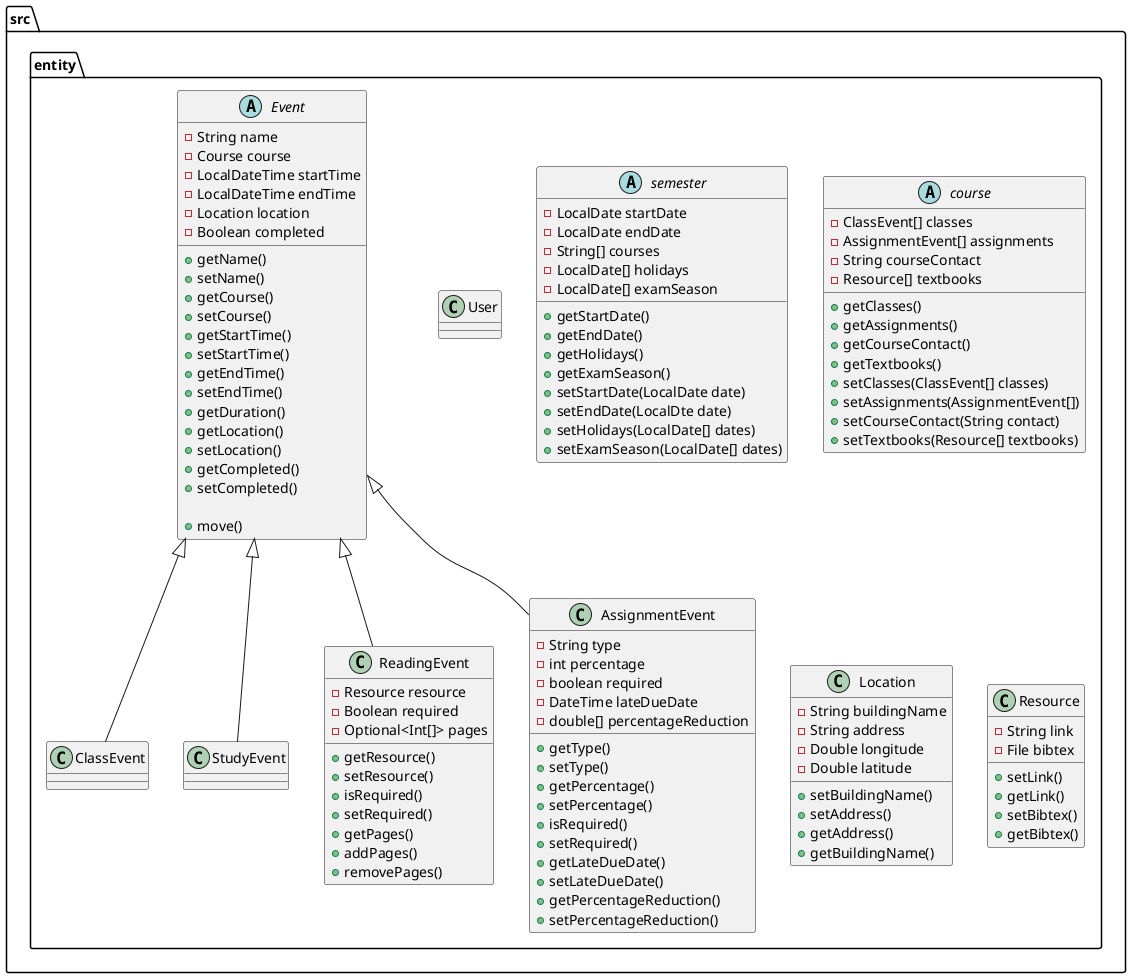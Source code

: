 @startuml

folder src {

    folder entity {

        abstract Event {
            -String name
            -Course course
            -LocalDateTime startTime
            -LocalDateTime endTime
            -Location location
            -Boolean completed

            +getName()
            +setName()
            +getCourse()
            +setCourse()
            +getStartTime()
            +setStartTime()
            +getEndTime()
            +setEndTime()
            +getDuration()
            +getLocation()
            +setLocation()
            +getCompleted()
            +setCompleted()

            +move()  /' Moves start and end times in unison '/
        }

        class ClassEvent extends Event {
        }

        class StudyEvent extends Event {
        }

        class ReadingEvent extends Event {
            -Resource resource
            -Boolean required
            -Optional<Int[]> pages

            +getResource()
            +setResource()
            +isRequired()
            +setRequired()
            +getPages()
            +addPages()
            +removePages()
        }

        class AssignmentEvent extends Event {
            - String type
            - int percentage
            - boolean required
            - DateTime lateDueDate
            - double[] percentageReduction

            + getType()
            + setType()
            + getPercentage()
            + setPercentage()
            + isRequired()
            + setRequired()
            + getLateDueDate()
            + setLateDueDate()
            + getPercentageReduction()
            + setPercentageReduction()
        }

        class User {
            ' Unimplemented for now
        }

        abstract semester{
         - LocalDate startDate
         - LocalDate endDate
         - String[] courses
         - LocalDate[] holidays
         - LocalDate[] examSeason

         + getStartDate()
         + getEndDate()
         + getHolidays()
         + getExamSeason()
         + setStartDate(LocalDate date)
         + setEndDate(LocalDte date)
         + setHolidays(LocalDate[] dates)
         + setExamSeason(LocalDate[] dates)
        }

        abstract course {
        - ClassEvent[] classes
        - AssignmentEvent[] assignments
        - String courseContact
        - Resource[] textbooks

        + getClasses()
        + getAssignments()
        + getCourseContact()
        + getTextbooks()
        + setClasses(ClassEvent[] classes)
        + setAssignments(AssignmentEvent[])
        + setCourseContact(String contact)
        + setTextbooks(Resource[] textbooks)
        }

    class Location{
        -String buildingName
        -String address
        -Double longitude
        -Double latitude

        + setBuildingName()
        + setAddress()
        + getAddress()
        + getBuildingName()
    }

    class Resource{
        -String link
        -File bibtex

        + setLink()
        + getLink()
        + setBibtex()
        + getBibtex()
    }

    }  /' folder entity '/


}  /' folder src '/

@enduml